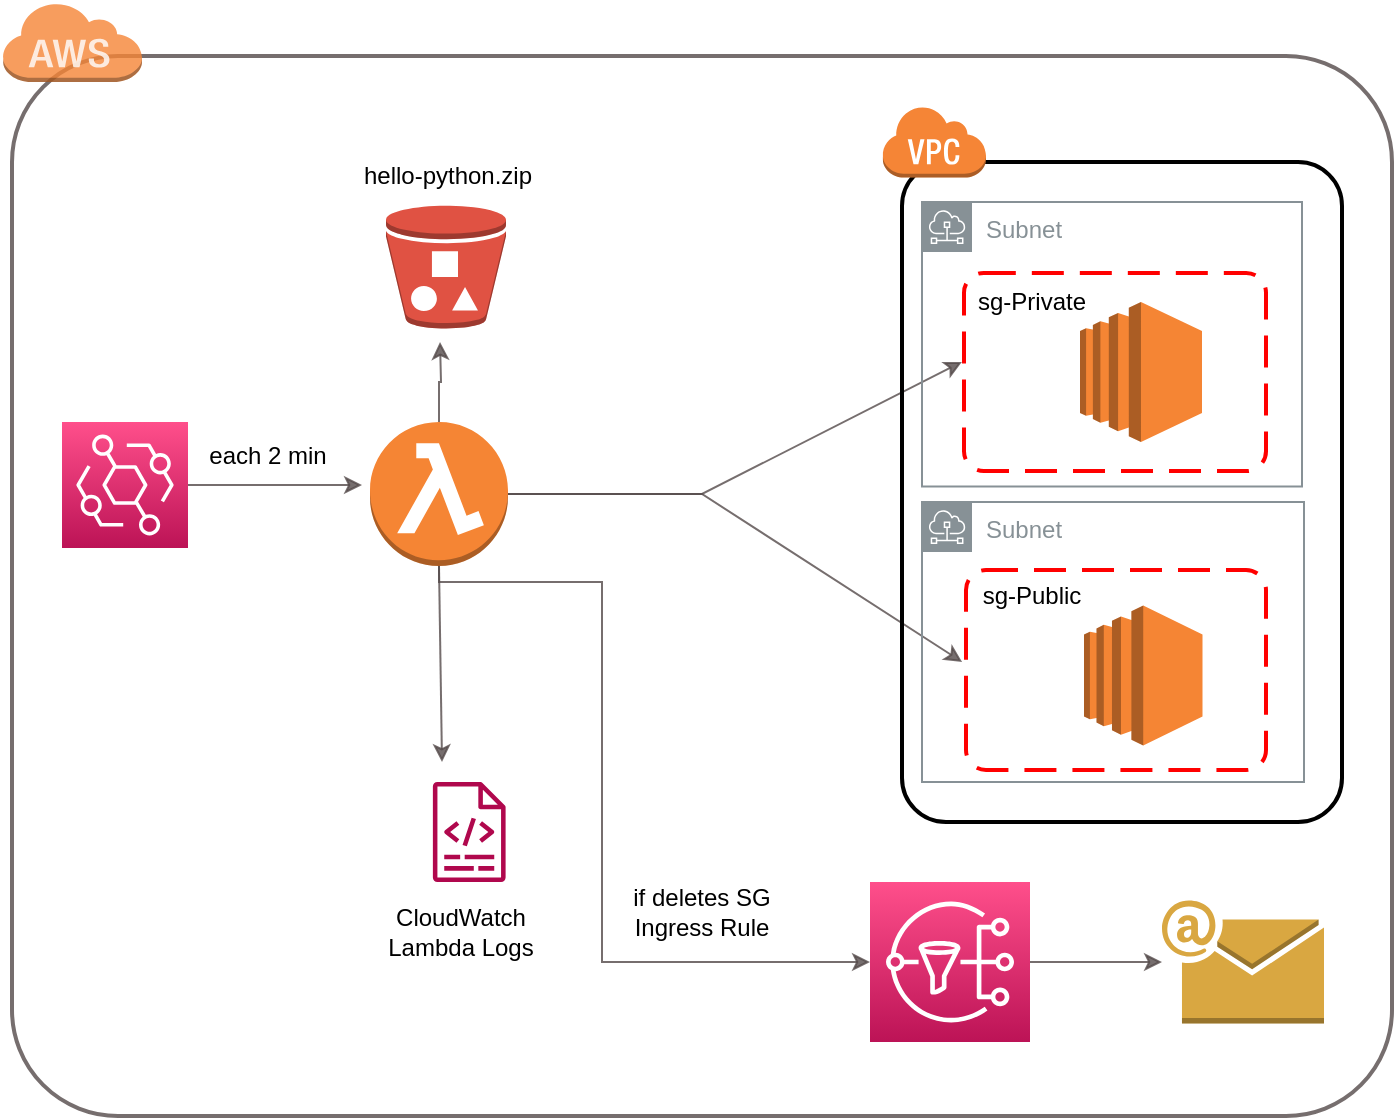 <mxfile version="20.8.13" type="github">
  <diagram name="Página-1" id="w__yLXyl57FSHULwBkhx">
    <mxGraphModel dx="880" dy="476" grid="1" gridSize="10" guides="1" tooltips="1" connect="1" arrows="1" fold="1" page="1" pageScale="1" pageWidth="827" pageHeight="1169" math="0" shadow="0">
      <root>
        <mxCell id="0" />
        <mxCell id="1" parent="0" />
        <mxCell id="0rW2kr5seKaUUwZweT1s-1" value="" style="outlineConnect=0;dashed=0;verticalLabelPosition=bottom;verticalAlign=top;align=center;html=1;shape=mxgraph.aws3.ec2;fillColor=#F58534;gradientColor=none;" parent="1" vertex="1">
          <mxGeometry x="621" y="301.75" width="59.25" height="70" as="geometry" />
        </mxCell>
        <mxCell id="0rW2kr5seKaUUwZweT1s-2" value="" style="outlineConnect=0;dashed=0;verticalLabelPosition=bottom;verticalAlign=top;align=center;html=1;shape=mxgraph.aws3.ec2;fillColor=#F58534;gradientColor=none;" parent="1" vertex="1">
          <mxGeometry x="619" y="150" width="61" height="70" as="geometry" />
        </mxCell>
        <mxCell id="cErW0z8XwhHBVwl4Ozxc-1" value="" style="edgeStyle=orthogonalEdgeStyle;rounded=0;orthogonalLoop=1;jettySize=auto;html=1;strokeColor=#544a4a;opacity=80;" edge="1" parent="1" source="0rW2kr5seKaUUwZweT1s-3">
          <mxGeometry relative="1" as="geometry">
            <mxPoint x="299" y="170" as="targetPoint" />
          </mxGeometry>
        </mxCell>
        <mxCell id="cErW0z8XwhHBVwl4Ozxc-10" style="edgeStyle=orthogonalEdgeStyle;rounded=0;orthogonalLoop=1;jettySize=auto;html=1;entryX=0;entryY=0.5;entryDx=0;entryDy=0;entryPerimeter=0;strokeColor=#544a4a;opacity=80;exitX=0.5;exitY=1;exitDx=0;exitDy=0;exitPerimeter=0;" edge="1" parent="1" source="0rW2kr5seKaUUwZweT1s-3" target="0rW2kr5seKaUUwZweT1s-16">
          <mxGeometry relative="1" as="geometry">
            <Array as="points">
              <mxPoint x="299" y="290" />
              <mxPoint x="380" y="290" />
              <mxPoint x="380" y="480" />
            </Array>
          </mxGeometry>
        </mxCell>
        <mxCell id="0rW2kr5seKaUUwZweT1s-3" value="" style="outlineConnect=0;dashed=0;verticalLabelPosition=bottom;verticalAlign=top;align=center;html=1;shape=mxgraph.aws3.lambda_function;fillColor=#F58534;gradientColor=none;" parent="1" vertex="1">
          <mxGeometry x="264" y="210" width="69" height="72" as="geometry" />
        </mxCell>
        <mxCell id="0rW2kr5seKaUUwZweT1s-4" value="" style="rounded=1;arcSize=10;dashed=1;strokeColor=#ff0000;fillColor=none;gradientColor=none;dashPattern=8 4;strokeWidth=2;" parent="1" vertex="1">
          <mxGeometry x="562" y="284" width="150" height="100" as="geometry" />
        </mxCell>
        <mxCell id="0rW2kr5seKaUUwZweT1s-5" value="" style="rounded=1;arcSize=10;dashed=1;strokeColor=#ff0000;fillColor=none;gradientColor=none;dashPattern=8 4;strokeWidth=2;" parent="1" vertex="1">
          <mxGeometry x="561" y="135.44" width="151" height="99.12" as="geometry" />
        </mxCell>
        <mxCell id="cErW0z8XwhHBVwl4Ozxc-6" style="edgeStyle=orthogonalEdgeStyle;rounded=0;orthogonalLoop=1;jettySize=auto;html=1;strokeColor=#544a4a;opacity=80;" edge="1" parent="1" source="0rW2kr5seKaUUwZweT1s-7">
          <mxGeometry relative="1" as="geometry">
            <mxPoint x="260" y="241.5" as="targetPoint" />
          </mxGeometry>
        </mxCell>
        <mxCell id="0rW2kr5seKaUUwZweT1s-7" value="" style="sketch=0;points=[[0,0,0],[0.25,0,0],[0.5,0,0],[0.75,0,0],[1,0,0],[0,1,0],[0.25,1,0],[0.5,1,0],[0.75,1,0],[1,1,0],[0,0.25,0],[0,0.5,0],[0,0.75,0],[1,0.25,0],[1,0.5,0],[1,0.75,0]];outlineConnect=0;fontColor=#232F3E;gradientColor=#FF4F8B;gradientDirection=north;fillColor=#BC1356;strokeColor=#ffffff;dashed=0;verticalLabelPosition=bottom;verticalAlign=top;align=center;html=1;fontSize=12;fontStyle=0;aspect=fixed;shape=mxgraph.aws4.resourceIcon;resIcon=mxgraph.aws4.eventbridge;" parent="1" vertex="1">
          <mxGeometry x="110" y="210" width="63" height="63" as="geometry" />
        </mxCell>
        <mxCell id="0rW2kr5seKaUUwZweT1s-9" value="" style="endArrow=classic;html=1;rounded=0;entryX=0.105;entryY=0.571;entryDx=0;entryDy=0;opacity=80;strokeColor=#544a4a;entryPerimeter=0;" parent="1" source="0rW2kr5seKaUUwZweT1s-3" target="0rW2kr5seKaUUwZweT1s-24" edge="1">
          <mxGeometry width="50" height="50" relative="1" as="geometry">
            <mxPoint x="333" y="245.5" as="sourcePoint" />
            <mxPoint x="457" y="334" as="targetPoint" />
            <Array as="points">
              <mxPoint x="430" y="246" />
            </Array>
          </mxGeometry>
        </mxCell>
        <mxCell id="0rW2kr5seKaUUwZweT1s-10" value="" style="endArrow=classic;html=1;rounded=0;entryX=0.105;entryY=0.562;entryDx=0;entryDy=0;opacity=80;strokeColor=#544a4a;entryPerimeter=0;exitX=1;exitY=0.5;exitDx=0;exitDy=0;exitPerimeter=0;" parent="1" target="0rW2kr5seKaUUwZweT1s-25" edge="1" source="0rW2kr5seKaUUwZweT1s-3">
          <mxGeometry width="50" height="50" relative="1" as="geometry">
            <mxPoint x="332" y="220" as="sourcePoint" />
            <mxPoint x="454" y="145" as="targetPoint" />
            <Array as="points">
              <mxPoint x="430" y="246" />
            </Array>
          </mxGeometry>
        </mxCell>
        <mxCell id="0rW2kr5seKaUUwZweT1s-11" value="" style="endArrow=classic;html=1;rounded=0;opacity=80;strokeColor=#544a4a;exitX=0.5;exitY=1;exitDx=0;exitDy=0;exitPerimeter=0;" parent="1" edge="1" source="0rW2kr5seKaUUwZweT1s-3">
          <mxGeometry width="50" height="50" relative="1" as="geometry">
            <mxPoint x="294" y="285" as="sourcePoint" />
            <mxPoint x="300" y="380" as="targetPoint" />
          </mxGeometry>
        </mxCell>
        <mxCell id="0rW2kr5seKaUUwZweT1s-12" value="sg-Private" style="text;html=1;strokeColor=none;fillColor=none;align=center;verticalAlign=middle;whiteSpace=wrap;rounded=0;" parent="1" vertex="1">
          <mxGeometry x="565" y="135.44" width="60" height="30" as="geometry" />
        </mxCell>
        <mxCell id="0rW2kr5seKaUUwZweT1s-13" value="sg-Public" style="text;html=1;strokeColor=none;fillColor=none;align=center;verticalAlign=middle;whiteSpace=wrap;rounded=0;" parent="1" vertex="1">
          <mxGeometry x="565" y="282" width="60" height="30" as="geometry" />
        </mxCell>
        <mxCell id="0rW2kr5seKaUUwZweT1s-18" value="" style="rounded=1;arcSize=10;dashed=0;fillColor=none;gradientColor=none;strokeWidth=2;" parent="1" vertex="1">
          <mxGeometry x="530" y="80" width="220" height="330" as="geometry" />
        </mxCell>
        <mxCell id="0rW2kr5seKaUUwZweT1s-19" value="" style="dashed=0;html=1;shape=mxgraph.aws3.virtual_private_cloud;fillColor=#F58536;gradientColor=none;dashed=0;" parent="1" vertex="1">
          <mxGeometry x="520" y="51.75" width="52" height="36" as="geometry" />
        </mxCell>
        <mxCell id="0rW2kr5seKaUUwZweT1s-23" value="" style="outlineConnect=0;dashed=0;verticalLabelPosition=bottom;verticalAlign=top;align=center;html=1;shape=mxgraph.aws3.bucket_with_objects;fillColor=#E05243;gradientColor=none;" parent="1" vertex="1">
          <mxGeometry x="272" y="101.75" width="60" height="61.5" as="geometry" />
        </mxCell>
        <mxCell id="0rW2kr5seKaUUwZweT1s-24" value="Subnet" style="sketch=0;outlineConnect=0;gradientColor=none;html=1;whiteSpace=wrap;fontSize=12;fontStyle=0;shape=mxgraph.aws4.group;grIcon=mxgraph.aws4.group_subnet;strokeColor=#879196;fillColor=none;verticalAlign=top;align=left;spacingLeft=30;fontColor=#879196;dashed=0;" parent="1" vertex="1">
          <mxGeometry x="540" y="250" width="191" height="140" as="geometry" />
        </mxCell>
        <mxCell id="0rW2kr5seKaUUwZweT1s-25" value="Subnet" style="sketch=0;outlineConnect=0;gradientColor=none;html=1;whiteSpace=wrap;fontSize=12;fontStyle=0;shape=mxgraph.aws4.group;grIcon=mxgraph.aws4.group_subnet;strokeColor=#879196;fillColor=none;verticalAlign=top;align=left;spacingLeft=30;fontColor=#879196;dashed=0;" parent="1" vertex="1">
          <mxGeometry x="540" y="100" width="190" height="142.25" as="geometry" />
        </mxCell>
        <mxCell id="0rW2kr5seKaUUwZweT1s-26" value="hello-python.zip" style="text;html=1;strokeColor=none;fillColor=none;align=center;verticalAlign=middle;whiteSpace=wrap;rounded=0;" parent="1" vertex="1">
          <mxGeometry x="258" y="71.75" width="90" height="30" as="geometry" />
        </mxCell>
        <mxCell id="0rW2kr5seKaUUwZweT1s-28" value="CloudWatch Lambda Logs" style="text;html=1;strokeColor=none;fillColor=none;align=center;verticalAlign=middle;whiteSpace=wrap;rounded=0;" parent="1" vertex="1">
          <mxGeometry x="264" y="450" width="91" height="30" as="geometry" />
        </mxCell>
        <mxCell id="0rW2kr5seKaUUwZweT1s-29" value="" style="sketch=0;outlineConnect=0;fontColor=#232F3E;gradientColor=none;fillColor=#B0084D;strokeColor=none;dashed=0;verticalLabelPosition=bottom;verticalAlign=top;align=center;html=1;fontSize=12;fontStyle=0;aspect=fixed;pointerEvents=1;shape=mxgraph.aws4.logs;" parent="1" vertex="1">
          <mxGeometry x="280" y="390" width="67.24" height="50" as="geometry" />
        </mxCell>
        <mxCell id="0rW2kr5seKaUUwZweT1s-31" value="if deletes SG Ingress Rule" style="text;html=1;strokeColor=none;fillColor=none;align=center;verticalAlign=middle;whiteSpace=wrap;rounded=0;rotation=0;" parent="1" vertex="1">
          <mxGeometry x="390" y="440" width="80" height="30" as="geometry" />
        </mxCell>
        <mxCell id="0rW2kr5seKaUUwZweT1s-32" value="" style="outlineConnect=0;dashed=0;verticalLabelPosition=bottom;verticalAlign=top;align=center;html=1;shape=mxgraph.aws3.email;fillColor=#D9A741;gradientColor=none;" parent="1" vertex="1">
          <mxGeometry x="660" y="449.25" width="81" height="61.5" as="geometry" />
        </mxCell>
        <mxCell id="cErW0z8XwhHBVwl4Ozxc-7" value="each 2 min" style="text;html=1;strokeColor=none;fillColor=none;align=center;verticalAlign=middle;whiteSpace=wrap;rounded=0;" vertex="1" parent="1">
          <mxGeometry x="168" y="212.25" width="90" height="30" as="geometry" />
        </mxCell>
        <mxCell id="cErW0z8XwhHBVwl4Ozxc-20" value="" style="edgeStyle=orthogonalEdgeStyle;rounded=0;orthogonalLoop=1;jettySize=auto;html=1;strokeColor=#544a4a;opacity=80;" edge="1" parent="1" source="0rW2kr5seKaUUwZweT1s-16">
          <mxGeometry relative="1" as="geometry">
            <mxPoint x="660" y="480" as="targetPoint" />
          </mxGeometry>
        </mxCell>
        <mxCell id="0rW2kr5seKaUUwZweT1s-16" value="" style="sketch=0;points=[[0,0,0],[0.25,0,0],[0.5,0,0],[0.75,0,0],[1,0,0],[0,1,0],[0.25,1,0],[0.5,1,0],[0.75,1,0],[1,1,0],[0,0.25,0],[0,0.5,0],[0,0.75,0],[1,0.25,0],[1,0.5,0],[1,0.75,0]];outlineConnect=0;fontColor=#232F3E;gradientColor=#FF4F8B;gradientDirection=north;fillColor=#BC1356;strokeColor=#ffffff;dashed=0;verticalLabelPosition=bottom;verticalAlign=top;align=center;html=1;fontSize=12;fontStyle=0;aspect=fixed;shape=mxgraph.aws4.resourceIcon;resIcon=mxgraph.aws4.sns;" parent="1" vertex="1">
          <mxGeometry x="514" y="440" width="80" height="80" as="geometry" />
        </mxCell>
        <mxCell id="cErW0z8XwhHBVwl4Ozxc-22" value="" style="rounded=1;arcSize=10;dashed=0;fillColor=none;gradientColor=none;strokeWidth=2;strokeColor=#544a4a;opacity=80;" vertex="1" parent="1">
          <mxGeometry x="85" y="27" width="690" height="530" as="geometry" />
        </mxCell>
        <mxCell id="cErW0z8XwhHBVwl4Ozxc-23" value="" style="dashed=0;html=1;shape=mxgraph.aws3.cloud;fillColor=#F58536;gradientColor=none;dashed=0;strokeColor=#544a4a;opacity=80;" vertex="1" parent="1">
          <mxGeometry x="80" width="70" height="40" as="geometry" />
        </mxCell>
      </root>
    </mxGraphModel>
  </diagram>
</mxfile>
